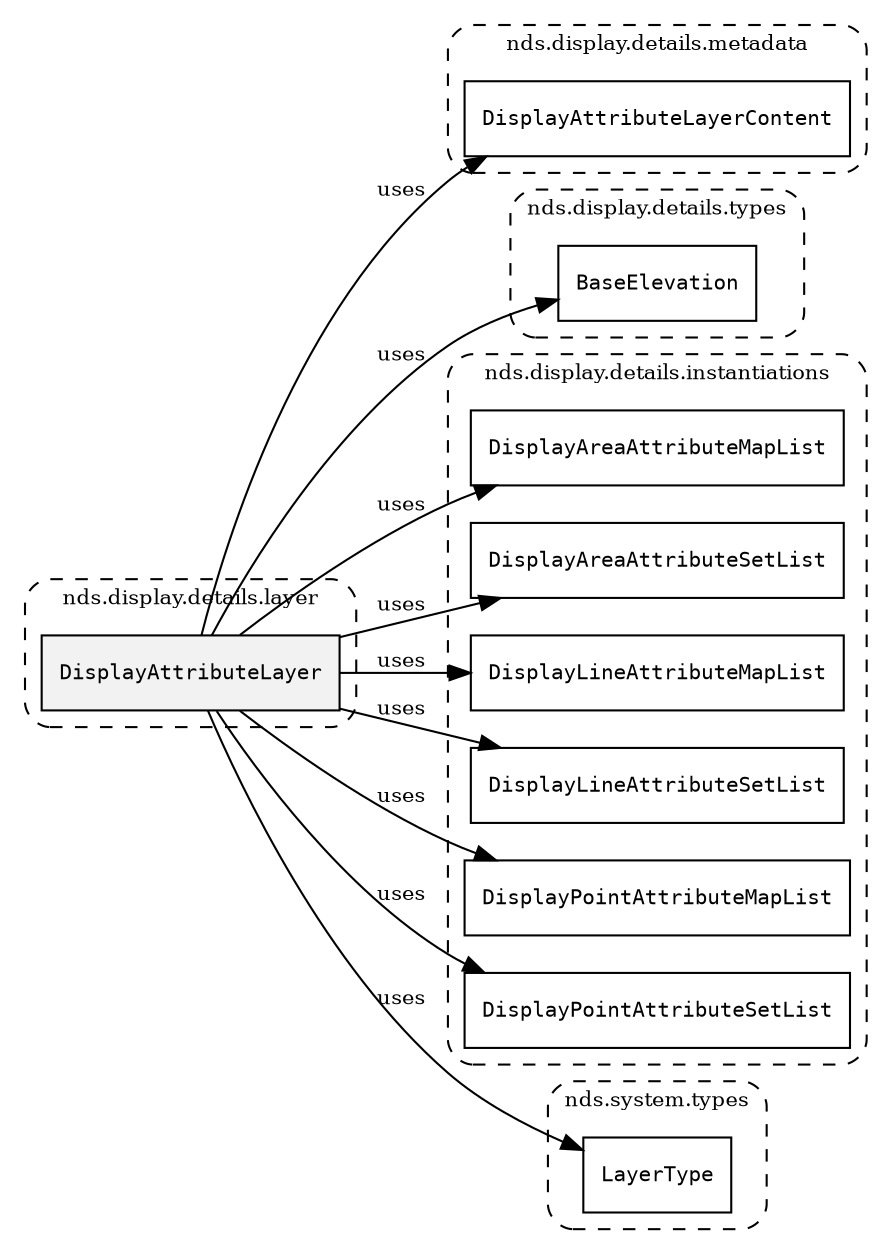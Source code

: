 /**
 * This dot file creates symbol collaboration diagram for DisplayAttributeLayer.
 */
digraph ZSERIO
{
    node [shape=box, fontsize=10];
    rankdir="LR";
    fontsize=10;
    tooltip="DisplayAttributeLayer collaboration diagram";

    subgraph "cluster_nds.display.details.layer"
    {
        style="dashed, rounded";
        label="nds.display.details.layer";
        tooltip="Package nds.display.details.layer";
        href="../../../content/packages/nds.display.details.layer.html#Package-nds-display-details-layer";
        target="_parent";

        "DisplayAttributeLayer" [style="filled", fillcolor="#0000000D", target="_parent", label=<<font face="monospace"><table align="center" border="0" cellspacing="0" cellpadding="0"><tr><td href="../../../content/packages/nds.display.details.layer.html#Structure-DisplayAttributeLayer" title="Structure defined in nds.display.details.layer">DisplayAttributeLayer</td></tr></table></font>>];
    }

    subgraph "cluster_nds.display.details.metadata"
    {
        style="dashed, rounded";
        label="nds.display.details.metadata";
        tooltip="Package nds.display.details.metadata";
        href="../../../content/packages/nds.display.details.metadata.html#Package-nds-display-details-metadata";
        target="_parent";

        "DisplayAttributeLayerContent" [target="_parent", label=<<font face="monospace"><table align="center" border="0" cellspacing="0" cellpadding="0"><tr><td href="../../../content/packages/nds.display.details.metadata.html#Bitmask-DisplayAttributeLayerContent" title="Bitmask defined in nds.display.details.metadata">DisplayAttributeLayerContent</td></tr></table></font>>];
    }

    subgraph "cluster_nds.display.details.types"
    {
        style="dashed, rounded";
        label="nds.display.details.types";
        tooltip="Package nds.display.details.types";
        href="../../../content/packages/nds.display.details.types.html#Package-nds-display-details-types";
        target="_parent";

        "BaseElevation" [target="_parent", label=<<font face="monospace"><table align="center" border="0" cellspacing="0" cellpadding="0"><tr><td href="../../../content/packages/nds.display.details.types.html#Subtype-BaseElevation" title="Subtype defined in nds.display.details.types">BaseElevation</td></tr></table></font>>];
    }

    subgraph "cluster_nds.display.details.instantiations"
    {
        style="dashed, rounded";
        label="nds.display.details.instantiations";
        tooltip="Package nds.display.details.instantiations";
        href="../../../content/packages/nds.display.details.instantiations.html#Package-nds-display-details-instantiations";
        target="_parent";

        "DisplayAreaAttributeMapList" [target="_parent", label=<<font face="monospace"><table align="center" border="0" cellspacing="0" cellpadding="0"><tr><td href="../../../content/packages/nds.display.details.instantiations.html#InstantiateType-DisplayAreaAttributeMapList" title="InstantiateType defined in nds.display.details.instantiations">DisplayAreaAttributeMapList</td></tr></table></font>>];
        "DisplayAreaAttributeSetList" [target="_parent", label=<<font face="monospace"><table align="center" border="0" cellspacing="0" cellpadding="0"><tr><td href="../../../content/packages/nds.display.details.instantiations.html#InstantiateType-DisplayAreaAttributeSetList" title="InstantiateType defined in nds.display.details.instantiations">DisplayAreaAttributeSetList</td></tr></table></font>>];
        "DisplayLineAttributeMapList" [target="_parent", label=<<font face="monospace"><table align="center" border="0" cellspacing="0" cellpadding="0"><tr><td href="../../../content/packages/nds.display.details.instantiations.html#InstantiateType-DisplayLineAttributeMapList" title="InstantiateType defined in nds.display.details.instantiations">DisplayLineAttributeMapList</td></tr></table></font>>];
        "DisplayLineAttributeSetList" [target="_parent", label=<<font face="monospace"><table align="center" border="0" cellspacing="0" cellpadding="0"><tr><td href="../../../content/packages/nds.display.details.instantiations.html#InstantiateType-DisplayLineAttributeSetList" title="InstantiateType defined in nds.display.details.instantiations">DisplayLineAttributeSetList</td></tr></table></font>>];
        "DisplayPointAttributeMapList" [target="_parent", label=<<font face="monospace"><table align="center" border="0" cellspacing="0" cellpadding="0"><tr><td href="../../../content/packages/nds.display.details.instantiations.html#InstantiateType-DisplayPointAttributeMapList" title="InstantiateType defined in nds.display.details.instantiations">DisplayPointAttributeMapList</td></tr></table></font>>];
        "DisplayPointAttributeSetList" [target="_parent", label=<<font face="monospace"><table align="center" border="0" cellspacing="0" cellpadding="0"><tr><td href="../../../content/packages/nds.display.details.instantiations.html#InstantiateType-DisplayPointAttributeSetList" title="InstantiateType defined in nds.display.details.instantiations">DisplayPointAttributeSetList</td></tr></table></font>>];
    }

    subgraph "cluster_nds.system.types"
    {
        style="dashed, rounded";
        label="nds.system.types";
        tooltip="Package nds.system.types";
        href="../../../content/packages/nds.system.types.html#Package-nds-system-types";
        target="_parent";

        "LayerType" [target="_parent", label=<<font face="monospace"><table align="center" border="0" cellspacing="0" cellpadding="0"><tr><td href="../../../content/packages/nds.system.types.html#Enum-LayerType" title="Enum defined in nds.system.types">LayerType</td></tr></table></font>>];
    }

    "DisplayAttributeLayer" -> "DisplayAttributeLayerContent" [label="uses", fontsize=10];
    "DisplayAttributeLayer" -> "BaseElevation" [label="uses", fontsize=10];
    "DisplayAttributeLayer" -> "DisplayAreaAttributeMapList" [label="uses", fontsize=10];
    "DisplayAttributeLayer" -> "DisplayAreaAttributeSetList" [label="uses", fontsize=10];
    "DisplayAttributeLayer" -> "DisplayLineAttributeMapList" [label="uses", fontsize=10];
    "DisplayAttributeLayer" -> "DisplayLineAttributeSetList" [label="uses", fontsize=10];
    "DisplayAttributeLayer" -> "DisplayPointAttributeMapList" [label="uses", fontsize=10];
    "DisplayAttributeLayer" -> "DisplayPointAttributeSetList" [label="uses", fontsize=10];
    "DisplayAttributeLayer" -> "LayerType" [label="uses", fontsize=10];
}
